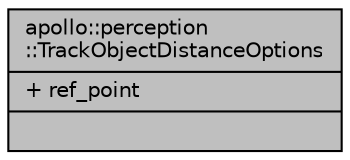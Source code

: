 digraph "apollo::perception::TrackObjectDistanceOptions"
{
  edge [fontname="Helvetica",fontsize="10",labelfontname="Helvetica",labelfontsize="10"];
  node [fontname="Helvetica",fontsize="10",shape=record];
  Node1 [label="{apollo::perception\l::TrackObjectDistanceOptions\n|+ ref_point\l|}",height=0.2,width=0.4,color="black", fillcolor="grey75", style="filled" fontcolor="black"];
}
